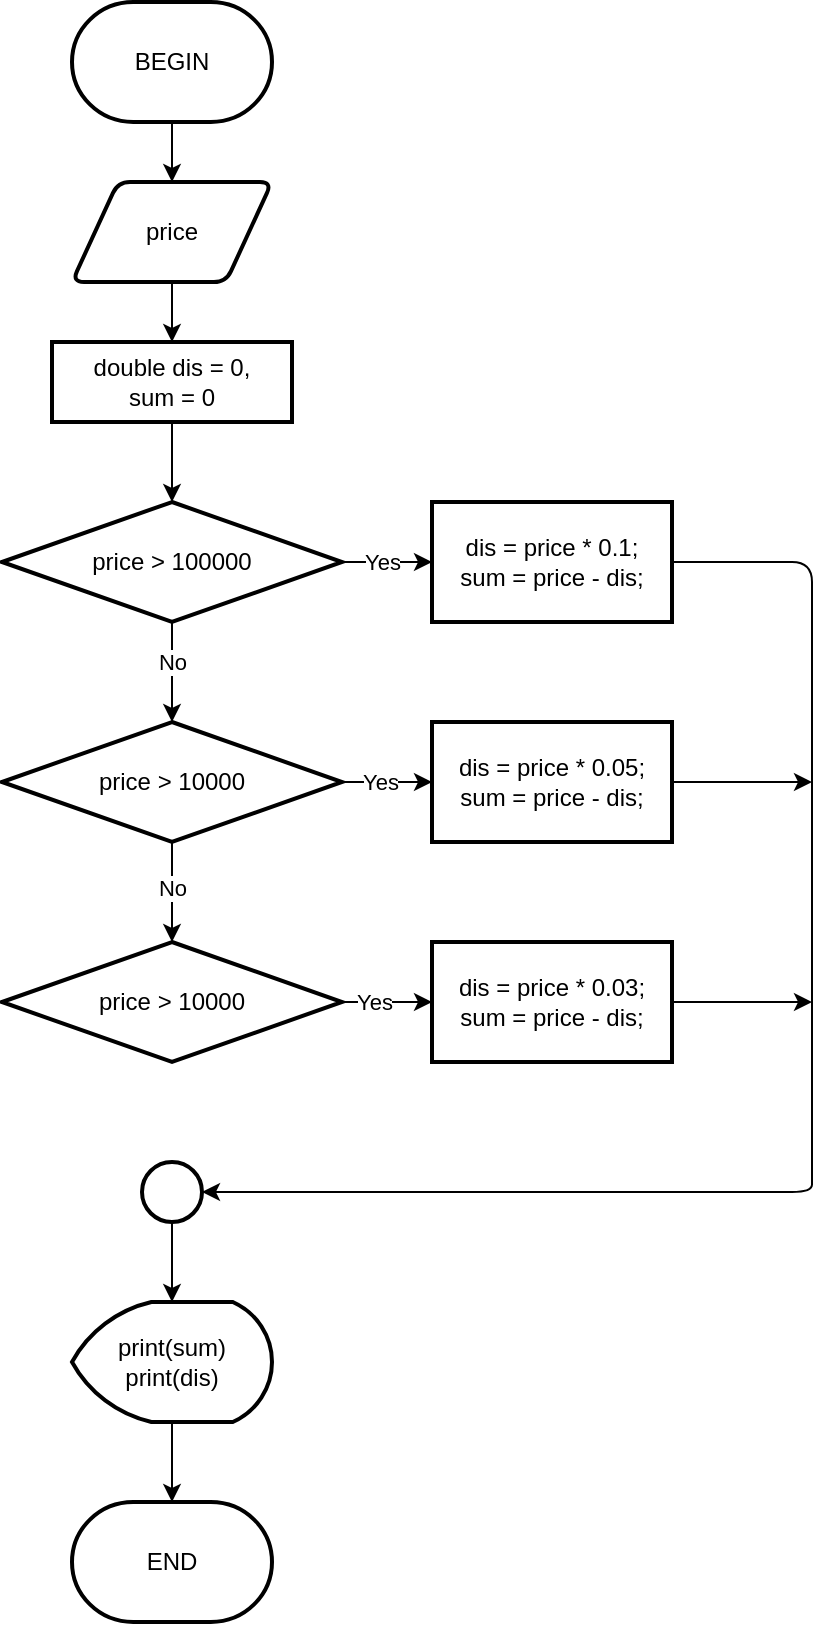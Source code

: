 <mxfile>
    <diagram id="WUcMGVB0moHC1UqvhKmT" name="Page-1">
        <mxGraphModel dx="873" dy="610" grid="1" gridSize="10" guides="1" tooltips="1" connect="1" arrows="1" fold="1" page="1" pageScale="1" pageWidth="850" pageHeight="1100" math="0" shadow="0">
            <root>
                <mxCell id="0"/>
                <mxCell id="1" parent="0"/>
                <mxCell id="4" value="" style="edgeStyle=none;html=1;entryX=0.5;entryY=0;entryDx=0;entryDy=0;" parent="1" source="2" target="7" edge="1">
                    <mxGeometry relative="1" as="geometry">
                        <mxPoint x="360" y="190" as="targetPoint"/>
                    </mxGeometry>
                </mxCell>
                <mxCell id="2" value="BEGIN" style="strokeWidth=2;html=1;shape=mxgraph.flowchart.terminator;whiteSpace=wrap;" parent="1" vertex="1">
                    <mxGeometry x="310" y="80" width="100" height="60" as="geometry"/>
                </mxCell>
                <mxCell id="10" value="" style="edgeStyle=none;html=1;" parent="1" source="3" target="9" edge="1">
                    <mxGeometry relative="1" as="geometry"/>
                </mxCell>
                <mxCell id="3" value="double dis = 0, &lt;br&gt;sum = 0" style="whiteSpace=wrap;html=1;strokeWidth=2;" parent="1" vertex="1">
                    <mxGeometry x="300" y="250" width="120" height="40" as="geometry"/>
                </mxCell>
                <mxCell id="8" style="edgeStyle=none;html=1;exitX=0.5;exitY=1;exitDx=0;exitDy=0;entryX=0.5;entryY=0;entryDx=0;entryDy=0;" parent="1" source="7" target="3" edge="1">
                    <mxGeometry relative="1" as="geometry"/>
                </mxCell>
                <mxCell id="7" value="price" style="shape=parallelogram;html=1;strokeWidth=2;perimeter=parallelogramPerimeter;whiteSpace=wrap;rounded=1;arcSize=12;size=0.23;" parent="1" vertex="1">
                    <mxGeometry x="310" y="170" width="100" height="50" as="geometry"/>
                </mxCell>
                <mxCell id="13" value="" style="edgeStyle=none;html=1;entryX=0.5;entryY=0;entryDx=0;entryDy=0;" parent="1" source="9" target="20" edge="1">
                    <mxGeometry relative="1" as="geometry">
                        <mxPoint x="360" y="440" as="targetPoint"/>
                    </mxGeometry>
                </mxCell>
                <mxCell id="14" value="No" style="edgeLabel;html=1;align=center;verticalAlign=middle;resizable=0;points=[];" parent="13" vertex="1" connectable="0">
                    <mxGeometry x="-0.35" y="1" relative="1" as="geometry">
                        <mxPoint x="-1" y="3" as="offset"/>
                    </mxGeometry>
                </mxCell>
                <mxCell id="16" value="" style="edgeStyle=none;html=1;entryX=0;entryY=0.5;entryDx=0;entryDy=0;" parent="1" source="9" target="12" edge="1">
                    <mxGeometry relative="1" as="geometry">
                        <mxPoint x="530" y="360" as="targetPoint"/>
                    </mxGeometry>
                </mxCell>
                <mxCell id="18" value="Yes" style="edgeLabel;html=1;align=center;verticalAlign=middle;resizable=0;points=[];" parent="16" vertex="1" connectable="0">
                    <mxGeometry x="0.251" y="-1" relative="1" as="geometry">
                        <mxPoint x="-8" y="-1" as="offset"/>
                    </mxGeometry>
                </mxCell>
                <mxCell id="9" value="price &amp;gt; 100000" style="rhombus;whiteSpace=wrap;html=1;strokeWidth=2;" parent="1" vertex="1">
                    <mxGeometry x="275" y="330" width="170" height="60" as="geometry"/>
                </mxCell>
                <mxCell id="36" style="edgeStyle=none;html=1;" parent="1" source="12" target="34" edge="1">
                    <mxGeometry relative="1" as="geometry">
                        <Array as="points">
                            <mxPoint x="680" y="360"/>
                            <mxPoint x="680" y="660"/>
                            <mxPoint x="680" y="675"/>
                        </Array>
                    </mxGeometry>
                </mxCell>
                <mxCell id="12" value="dis = price * 0.1;&lt;br&gt;sum = price - dis;" style="whiteSpace=wrap;html=1;strokeWidth=2;" parent="1" vertex="1">
                    <mxGeometry x="490" y="330" width="120" height="60" as="geometry"/>
                </mxCell>
                <mxCell id="25" value="" style="edgeStyle=none;html=1;" parent="1" source="20" target="24" edge="1">
                    <mxGeometry relative="1" as="geometry"/>
                </mxCell>
                <mxCell id="26" value="Yes" style="edgeLabel;html=1;align=center;verticalAlign=middle;resizable=0;points=[];" parent="25" vertex="1" connectable="0">
                    <mxGeometry x="0.318" y="-1" relative="1" as="geometry">
                        <mxPoint x="-11" y="-1" as="offset"/>
                    </mxGeometry>
                </mxCell>
                <mxCell id="28" value="" style="edgeStyle=none;html=1;" parent="1" source="20" target="27" edge="1">
                    <mxGeometry relative="1" as="geometry"/>
                </mxCell>
                <mxCell id="29" value="No" style="edgeLabel;html=1;align=center;verticalAlign=middle;resizable=0;points=[];" parent="28" vertex="1" connectable="0">
                    <mxGeometry x="-0.504" relative="1" as="geometry">
                        <mxPoint y="10" as="offset"/>
                    </mxGeometry>
                </mxCell>
                <mxCell id="20" value="price &amp;gt; 10000" style="rhombus;whiteSpace=wrap;html=1;strokeWidth=2;" parent="1" vertex="1">
                    <mxGeometry x="275" y="440" width="170" height="60" as="geometry"/>
                </mxCell>
                <mxCell id="37" style="edgeStyle=none;html=1;" parent="1" source="24" edge="1">
                    <mxGeometry relative="1" as="geometry">
                        <mxPoint x="680.0" y="470" as="targetPoint"/>
                    </mxGeometry>
                </mxCell>
                <mxCell id="24" value="dis = price * 0.05;&lt;br&gt;sum = price - dis;" style="whiteSpace=wrap;html=1;strokeWidth=2;" parent="1" vertex="1">
                    <mxGeometry x="490" y="440" width="120" height="60" as="geometry"/>
                </mxCell>
                <mxCell id="31" value="" style="edgeStyle=none;html=1;" parent="1" source="27" target="30" edge="1">
                    <mxGeometry relative="1" as="geometry"/>
                </mxCell>
                <mxCell id="32" value="Yes" style="edgeLabel;html=1;align=center;verticalAlign=middle;resizable=0;points=[];" parent="31" vertex="1" connectable="0">
                    <mxGeometry x="-0.352" y="-1" relative="1" as="geometry">
                        <mxPoint x="1" y="-1" as="offset"/>
                    </mxGeometry>
                </mxCell>
                <mxCell id="27" value="price &amp;gt; 10000" style="rhombus;whiteSpace=wrap;html=1;strokeWidth=2;" parent="1" vertex="1">
                    <mxGeometry x="275" y="550" width="170" height="60" as="geometry"/>
                </mxCell>
                <mxCell id="38" style="edgeStyle=none;html=1;" parent="1" source="30" edge="1">
                    <mxGeometry relative="1" as="geometry">
                        <mxPoint x="680.0" y="580" as="targetPoint"/>
                    </mxGeometry>
                </mxCell>
                <mxCell id="30" value="dis = price * 0.03;&lt;br&gt;sum = price - dis;" style="whiteSpace=wrap;html=1;strokeWidth=2;" parent="1" vertex="1">
                    <mxGeometry x="490" y="550" width="120" height="60" as="geometry"/>
                </mxCell>
                <mxCell id="40" value="" style="edgeStyle=none;html=1;entryX=0.5;entryY=0;entryDx=0;entryDy=0;entryPerimeter=0;" parent="1" source="34" target="41" edge="1">
                    <mxGeometry relative="1" as="geometry">
                        <mxPoint x="360" y="745" as="targetPoint"/>
                    </mxGeometry>
                </mxCell>
                <mxCell id="34" value="" style="strokeWidth=2;html=1;shape=mxgraph.flowchart.start_2;whiteSpace=wrap;" parent="1" vertex="1">
                    <mxGeometry x="345" y="660" width="30" height="30" as="geometry"/>
                </mxCell>
                <mxCell id="43" style="edgeStyle=none;html=1;entryX=0.5;entryY=0;entryDx=0;entryDy=0;entryPerimeter=0;" parent="1" source="41" target="42" edge="1">
                    <mxGeometry relative="1" as="geometry"/>
                </mxCell>
                <mxCell id="41" value="print(sum)&lt;br&gt;print(dis)" style="strokeWidth=2;html=1;shape=mxgraph.flowchart.display;whiteSpace=wrap;" parent="1" vertex="1">
                    <mxGeometry x="310" y="730" width="100" height="60" as="geometry"/>
                </mxCell>
                <mxCell id="42" value="END" style="strokeWidth=2;html=1;shape=mxgraph.flowchart.terminator;whiteSpace=wrap;" parent="1" vertex="1">
                    <mxGeometry x="310" y="830" width="100" height="60" as="geometry"/>
                </mxCell>
            </root>
        </mxGraphModel>
    </diagram>
    <diagram id="asY8K_rZVA59CC0H83cY" name="Page-2">
        <mxGraphModel dx="3344" dy="1743" grid="1" gridSize="10" guides="1" tooltips="1" connect="1" arrows="1" fold="1" page="1" pageScale="1" pageWidth="850" pageHeight="1100" math="0" shadow="0">
            <root>
                <mxCell id="6YzwhbzkNjLrOyMEVn9H-0"/>
                <mxCell id="6YzwhbzkNjLrOyMEVn9H-1" parent="6YzwhbzkNjLrOyMEVn9H-0"/>
                <mxCell id="LJNWUPRX4ETVlYXOge_m-1" value="" style="edgeStyle=none;html=1;entryX=0.5;entryY=0;entryDx=0;entryDy=0;" parent="6YzwhbzkNjLrOyMEVn9H-1" source="6YzwhbzkNjLrOyMEVn9H-2" target="K6fxgoonyqK7ijoEyDqL-0" edge="1">
                    <mxGeometry relative="1" as="geometry">
                        <mxPoint x="207.5" y="130" as="targetPoint"/>
                    </mxGeometry>
                </mxCell>
                <mxCell id="6YzwhbzkNjLrOyMEVn9H-2" value="BEGIN" style="strokeWidth=2;html=1;shape=mxgraph.flowchart.terminator;whiteSpace=wrap;" parent="6YzwhbzkNjLrOyMEVn9H-1" vertex="1">
                    <mxGeometry x="157.5" y="20" width="100" height="60" as="geometry"/>
                </mxCell>
                <mxCell id="K6fxgoonyqK7ijoEyDqL-2" value="" style="edgeStyle=none;html=1;" parent="6YzwhbzkNjLrOyMEVn9H-1" source="K6fxgoonyqK7ijoEyDqL-0" target="K6fxgoonyqK7ijoEyDqL-1" edge="1">
                    <mxGeometry relative="1" as="geometry"/>
                </mxCell>
                <mxCell id="K6fxgoonyqK7ijoEyDqL-0" value="double q1, q2, q3, q4, q5" style="shape=parallelogram;html=1;strokeWidth=2;perimeter=parallelogramPerimeter;whiteSpace=wrap;rounded=1;arcSize=12;size=0.23;" parent="6YzwhbzkNjLrOyMEVn9H-1" vertex="1">
                    <mxGeometry x="101.25" y="130" width="212.5" height="50" as="geometry"/>
                </mxCell>
                <mxCell id="K6fxgoonyqK7ijoEyDqL-6" value="" style="edgeStyle=none;html=1;fontSize=12;" parent="6YzwhbzkNjLrOyMEVn9H-1" source="K6fxgoonyqK7ijoEyDqL-1" target="K6fxgoonyqK7ijoEyDqL-5" edge="1">
                    <mxGeometry relative="1" as="geometry"/>
                </mxCell>
                <mxCell id="K6fxgoonyqK7ijoEyDqL-1" value="&lt;font style=&quot;font-size: 12px&quot;&gt;double p1 = 0, p2 = 0, p3 = 0, p4 = 0, p5 = 0,&lt;br&gt;&amp;nbsp;por = 50000,&lt;br&gt;bal = 48000,&lt;br&gt;pol = 48000,&lt;br&gt;mon = 47000,&lt;br&gt;&lt;span style=&quot;color: rgb(220 , 221 , 222) ; font-family: &amp;#34;gg sans&amp;#34; , &amp;#34;noto sans&amp;#34; , &amp;#34;helvetica neue&amp;#34; , &amp;#34;helvetica&amp;#34; , &amp;#34;arial&amp;#34; , sans-serif ; text-align: left ; background-color: rgb(54 , 57 , 63)&quot;&gt;spa = 46000,&lt;br&gt;car = 2000,&amp;nbsp;&lt;br&gt;&amp;nbsp;roomPor = 2000, &lt;br&gt;roomBal = 1500, &lt;br&gt;roomPol = 1200,&lt;br&gt;roomMon = 1600,&lt;br&gt;roomSpa = 2100,&lt;br&gt;&amp;nbsp;carRPor = 0,&lt;br&gt;&amp;nbsp;carRBal = 0,&lt;br&gt;&amp;nbsp;carRPol = 0,&lt;br&gt;&amp;nbsp;carRMon = 0,&lt;br&gt;&amp;nbsp;carRSpa = 0,&lt;br&gt;&amp;nbsp;roomRPor = 0,&lt;br&gt;&amp;nbsp;roomRBal = 0,&lt;br&gt;&amp;nbsp;roomRPol = 0,&lt;br&gt;&amp;nbsp;roomRMon = 0,&lt;br&gt;&amp;nbsp;roomRSpa = 0,&lt;br&gt;&amp;nbsp;sum = 0;&lt;/span&gt;&lt;/font&gt;" style="whiteSpace=wrap;html=1;strokeWidth=2;rounded=1;arcSize=12;" parent="6YzwhbzkNjLrOyMEVn9H-1" vertex="1">
                    <mxGeometry x="40" y="220" width="335" height="340" as="geometry"/>
                </mxCell>
                <mxCell id="K6fxgoonyqK7ijoEyDqL-11" value="" style="edgeStyle=none;html=1;fontSize=12;" parent="6YzwhbzkNjLrOyMEVn9H-1" source="K6fxgoonyqK7ijoEyDqL-5" target="K6fxgoonyqK7ijoEyDqL-10" edge="1">
                    <mxGeometry relative="1" as="geometry"/>
                </mxCell>
                <mxCell id="ptBkEwsCW9CrHLwwBypc-3" value="" style="edgeStyle=none;html=1;fontSize=12;" parent="6YzwhbzkNjLrOyMEVn9H-1" source="K6fxgoonyqK7ijoEyDqL-5" target="ptBkEwsCW9CrHLwwBypc-2" edge="1">
                    <mxGeometry relative="1" as="geometry"/>
                </mxCell>
                <mxCell id="uIItsdVjvS_6yVcc3CcH-19" value="Yes" style="edgeLabel;html=1;align=center;verticalAlign=middle;resizable=0;points=[];fontSize=12;fontFamily=Helvetica;fontColor=#FFFFFF;" parent="ptBkEwsCW9CrHLwwBypc-3" vertex="1" connectable="0">
                    <mxGeometry x="-0.309" relative="1" as="geometry">
                        <mxPoint x="2" as="offset"/>
                    </mxGeometry>
                </mxCell>
                <mxCell id="K6fxgoonyqK7ijoEyDqL-5" value="carC1.isSelected()" style="rhombus;whiteSpace=wrap;html=1;strokeWidth=2;rounded=1;arcSize=12;" parent="6YzwhbzkNjLrOyMEVn9H-1" vertex="1">
                    <mxGeometry x="128.13" y="600" width="158.75" height="70" as="geometry"/>
                </mxCell>
                <mxCell id="K6fxgoonyqK7ijoEyDqL-15" value="" style="edgeStyle=none;html=1;fontSize=12;" parent="6YzwhbzkNjLrOyMEVn9H-1" source="K6fxgoonyqK7ijoEyDqL-10" target="K6fxgoonyqK7ijoEyDqL-13" edge="1">
                    <mxGeometry relative="1" as="geometry"/>
                </mxCell>
                <mxCell id="ptBkEwsCW9CrHLwwBypc-14" value="" style="edgeStyle=none;html=1;fontFamily=Helvetica;fontSize=12;" parent="6YzwhbzkNjLrOyMEVn9H-1" source="K6fxgoonyqK7ijoEyDqL-10" target="ptBkEwsCW9CrHLwwBypc-4" edge="1">
                    <mxGeometry relative="1" as="geometry"/>
                </mxCell>
                <mxCell id="K6fxgoonyqK7ijoEyDqL-10" value="roomC1.isSelected()" style="rhombus;whiteSpace=wrap;html=1;strokeWidth=2;rounded=1;arcSize=12;" parent="6YzwhbzkNjLrOyMEVn9H-1" vertex="1">
                    <mxGeometry x="128.12" y="700" width="158.75" height="70" as="geometry"/>
                </mxCell>
                <mxCell id="K6fxgoonyqK7ijoEyDqL-12" value="" style="edgeStyle=none;html=1;fontSize=12;" parent="6YzwhbzkNjLrOyMEVn9H-1" source="K6fxgoonyqK7ijoEyDqL-13" target="K6fxgoonyqK7ijoEyDqL-14" edge="1">
                    <mxGeometry relative="1" as="geometry"/>
                </mxCell>
                <mxCell id="ptBkEwsCW9CrHLwwBypc-15" value="" style="edgeStyle=none;html=1;fontFamily=Helvetica;fontSize=12;" parent="6YzwhbzkNjLrOyMEVn9H-1" source="K6fxgoonyqK7ijoEyDqL-13" target="ptBkEwsCW9CrHLwwBypc-6" edge="1">
                    <mxGeometry relative="1" as="geometry"/>
                </mxCell>
                <mxCell id="K6fxgoonyqK7ijoEyDqL-13" value="carC2.isSelected()" style="rhombus;whiteSpace=wrap;html=1;strokeWidth=2;rounded=1;arcSize=12;" parent="6YzwhbzkNjLrOyMEVn9H-1" vertex="1">
                    <mxGeometry x="128.12" y="800" width="158.75" height="70" as="geometry"/>
                </mxCell>
                <mxCell id="K6fxgoonyqK7ijoEyDqL-23" value="" style="edgeStyle=none;html=1;fontSize=12;" parent="6YzwhbzkNjLrOyMEVn9H-1" source="K6fxgoonyqK7ijoEyDqL-14" target="K6fxgoonyqK7ijoEyDqL-17" edge="1">
                    <mxGeometry relative="1" as="geometry"/>
                </mxCell>
                <mxCell id="ptBkEwsCW9CrHLwwBypc-16" value="" style="edgeStyle=none;html=1;fontFamily=Helvetica;fontSize=12;" parent="6YzwhbzkNjLrOyMEVn9H-1" source="K6fxgoonyqK7ijoEyDqL-14" target="ptBkEwsCW9CrHLwwBypc-7" edge="1">
                    <mxGeometry relative="1" as="geometry"/>
                </mxCell>
                <mxCell id="K6fxgoonyqK7ijoEyDqL-14" value="roomC2.isSelected()" style="rhombus;whiteSpace=wrap;html=1;strokeWidth=2;rounded=1;arcSize=12;" parent="6YzwhbzkNjLrOyMEVn9H-1" vertex="1">
                    <mxGeometry x="128.12" y="900" width="158.75" height="70" as="geometry"/>
                </mxCell>
                <mxCell id="K6fxgoonyqK7ijoEyDqL-16" value="" style="edgeStyle=none;html=1;fontSize=12;" parent="6YzwhbzkNjLrOyMEVn9H-1" source="K6fxgoonyqK7ijoEyDqL-17" target="K6fxgoonyqK7ijoEyDqL-19" edge="1">
                    <mxGeometry relative="1" as="geometry"/>
                </mxCell>
                <mxCell id="ptBkEwsCW9CrHLwwBypc-17" value="" style="edgeStyle=none;html=1;fontFamily=Helvetica;fontSize=12;" parent="6YzwhbzkNjLrOyMEVn9H-1" source="K6fxgoonyqK7ijoEyDqL-17" target="ptBkEwsCW9CrHLwwBypc-8" edge="1">
                    <mxGeometry relative="1" as="geometry"/>
                </mxCell>
                <mxCell id="K6fxgoonyqK7ijoEyDqL-17" value="carC3.isSelected()" style="rhombus;whiteSpace=wrap;html=1;strokeWidth=2;rounded=1;arcSize=12;" parent="6YzwhbzkNjLrOyMEVn9H-1" vertex="1">
                    <mxGeometry x="128.14" y="1000" width="158.75" height="70" as="geometry"/>
                </mxCell>
                <mxCell id="K6fxgoonyqK7ijoEyDqL-18" value="" style="edgeStyle=none;html=1;fontSize=12;" parent="6YzwhbzkNjLrOyMEVn9H-1" source="K6fxgoonyqK7ijoEyDqL-19" target="K6fxgoonyqK7ijoEyDqL-21" edge="1">
                    <mxGeometry relative="1" as="geometry"/>
                </mxCell>
                <mxCell id="ptBkEwsCW9CrHLwwBypc-18" value="" style="edgeStyle=none;html=1;fontFamily=Helvetica;fontSize=12;" parent="6YzwhbzkNjLrOyMEVn9H-1" source="K6fxgoonyqK7ijoEyDqL-19" target="ptBkEwsCW9CrHLwwBypc-9" edge="1">
                    <mxGeometry relative="1" as="geometry"/>
                </mxCell>
                <mxCell id="K6fxgoonyqK7ijoEyDqL-19" value="roomC3.isSelected()" style="rhombus;whiteSpace=wrap;html=1;strokeWidth=2;rounded=1;arcSize=12;" parent="6YzwhbzkNjLrOyMEVn9H-1" vertex="1">
                    <mxGeometry x="128.13" y="1100" width="158.75" height="70" as="geometry"/>
                </mxCell>
                <mxCell id="K6fxgoonyqK7ijoEyDqL-20" value="" style="edgeStyle=none;html=1;fontSize=12;" parent="6YzwhbzkNjLrOyMEVn9H-1" source="K6fxgoonyqK7ijoEyDqL-21" target="K6fxgoonyqK7ijoEyDqL-22" edge="1">
                    <mxGeometry relative="1" as="geometry"/>
                </mxCell>
                <mxCell id="ptBkEwsCW9CrHLwwBypc-19" value="" style="edgeStyle=none;html=1;fontFamily=Helvetica;fontSize=12;" parent="6YzwhbzkNjLrOyMEVn9H-1" source="K6fxgoonyqK7ijoEyDqL-21" target="ptBkEwsCW9CrHLwwBypc-10" edge="1">
                    <mxGeometry relative="1" as="geometry"/>
                </mxCell>
                <mxCell id="K6fxgoonyqK7ijoEyDqL-21" value="carC4.isSelected()" style="rhombus;whiteSpace=wrap;html=1;strokeWidth=2;rounded=1;arcSize=12;" parent="6YzwhbzkNjLrOyMEVn9H-1" vertex="1">
                    <mxGeometry x="128.13" y="1200" width="158.75" height="70" as="geometry"/>
                </mxCell>
                <mxCell id="K6fxgoonyqK7ijoEyDqL-27" value="" style="edgeStyle=none;html=1;fontSize=12;" parent="6YzwhbzkNjLrOyMEVn9H-1" target="K6fxgoonyqK7ijoEyDqL-25" edge="1">
                    <mxGeometry relative="1" as="geometry">
                        <mxPoint x="207.488" y="1369.998" as="sourcePoint"/>
                    </mxGeometry>
                </mxCell>
                <mxCell id="ptBkEwsCW9CrHLwwBypc-20" value="" style="edgeStyle=none;html=1;fontFamily=Helvetica;fontSize=12;" parent="6YzwhbzkNjLrOyMEVn9H-1" source="K6fxgoonyqK7ijoEyDqL-22" target="ptBkEwsCW9CrHLwwBypc-11" edge="1">
                    <mxGeometry relative="1" as="geometry"/>
                </mxCell>
                <mxCell id="K6fxgoonyqK7ijoEyDqL-22" value="roomC4.isSelected()" style="rhombus;whiteSpace=wrap;html=1;strokeWidth=2;rounded=1;arcSize=12;" parent="6YzwhbzkNjLrOyMEVn9H-1" vertex="1">
                    <mxGeometry x="128.13" y="1300" width="158.75" height="70" as="geometry"/>
                </mxCell>
                <mxCell id="K6fxgoonyqK7ijoEyDqL-24" value="" style="edgeStyle=none;html=1;fontSize=12;" parent="6YzwhbzkNjLrOyMEVn9H-1" source="K6fxgoonyqK7ijoEyDqL-25" target="K6fxgoonyqK7ijoEyDqL-26" edge="1">
                    <mxGeometry relative="1" as="geometry"/>
                </mxCell>
                <mxCell id="ptBkEwsCW9CrHLwwBypc-21" value="" style="edgeStyle=none;html=1;fontFamily=Helvetica;fontSize=12;" parent="6YzwhbzkNjLrOyMEVn9H-1" source="K6fxgoonyqK7ijoEyDqL-25" target="ptBkEwsCW9CrHLwwBypc-12" edge="1">
                    <mxGeometry relative="1" as="geometry"/>
                </mxCell>
                <mxCell id="K6fxgoonyqK7ijoEyDqL-25" value="carC5.isSelected()" style="rhombus;whiteSpace=wrap;html=1;strokeWidth=2;rounded=1;arcSize=12;" parent="6YzwhbzkNjLrOyMEVn9H-1" vertex="1">
                    <mxGeometry x="128.12" y="1400" width="158.75" height="70" as="geometry"/>
                </mxCell>
                <mxCell id="ptBkEwsCW9CrHLwwBypc-22" value="" style="edgeStyle=none;html=1;fontFamily=Helvetica;fontSize=12;" parent="6YzwhbzkNjLrOyMEVn9H-1" source="K6fxgoonyqK7ijoEyDqL-26" target="ptBkEwsCW9CrHLwwBypc-13" edge="1">
                    <mxGeometry relative="1" as="geometry"/>
                </mxCell>
                <mxCell id="uIItsdVjvS_6yVcc3CcH-14" style="edgeStyle=none;html=1;exitX=0.5;exitY=1;exitDx=0;exitDy=0;entryX=0;entryY=0.5;entryDx=0;entryDy=0;entryPerimeter=0;fontFamily=Helvetica;fontSize=12;fontColor=#FFFFFF;" parent="6YzwhbzkNjLrOyMEVn9H-1" source="K6fxgoonyqK7ijoEyDqL-26" target="uIItsdVjvS_6yVcc3CcH-0" edge="1">
                    <mxGeometry relative="1" as="geometry">
                        <Array as="points">
                            <mxPoint x="207" y="1665"/>
                        </Array>
                    </mxGeometry>
                </mxCell>
                <mxCell id="K6fxgoonyqK7ijoEyDqL-26" value="roomC5.isSelected()" style="rhombus;whiteSpace=wrap;html=1;strokeWidth=2;rounded=1;arcSize=12;" parent="6YzwhbzkNjLrOyMEVn9H-1" vertex="1">
                    <mxGeometry x="128.12" y="1500" width="158.75" height="70" as="geometry"/>
                </mxCell>
                <mxCell id="uIItsdVjvS_6yVcc3CcH-18" style="edgeStyle=none;html=1;exitX=0.5;exitY=1;exitDx=0;exitDy=0;exitPerimeter=0;entryX=0.5;entryY=0;entryDx=0;entryDy=0;entryPerimeter=0;fontFamily=Helvetica;fontSize=12;fontColor=#FFFFFF;" parent="6YzwhbzkNjLrOyMEVn9H-1" source="ptBkEwsCW9CrHLwwBypc-0" target="uIItsdVjvS_6yVcc3CcH-17" edge="1">
                    <mxGeometry relative="1" as="geometry"/>
                </mxCell>
                <mxCell id="ptBkEwsCW9CrHLwwBypc-0" value="&lt;div style=&quot;line-height: 19px&quot;&gt;&lt;div style=&quot;text-align: justify&quot;&gt;&lt;font color=&quot;#ffffff&quot; style=&quot;font-size: 12px&quot;&gt;&lt;font style=&quot;font-size: 12px&quot;&gt;&quot;1) แพ็คเกจทัวร์ประเทศโปรตุเกส ราคา 50,000 บาท / คน จำนวน &quot; + (int) q1 + &quot; คน = &quot; + (int) p1&amp;nbsp;&lt;/font&gt;+ &quot; บาท เช่ารถ &quot; + (int) carRPor + &quot; บาท ห้องพัก &quot; + (int) roomRPor + &quot; บาท&quot;&lt;/font&gt;&lt;/div&gt;&lt;div&gt;&lt;div style=&quot;line-height: 19px&quot;&gt;&lt;div style=&quot;text-align: justify&quot;&gt;&lt;font color=&quot;#ffffff&quot; style=&quot;font-size: 12px&quot;&gt;&lt;font style=&quot;font-size: 12px&quot;&gt;&quot;2) แพ็คเกจทัวร์ประเทศบัลแกเรีย ราคา 49,000 บาท / คน จำนวน &quot; + (int) q2 + &quot; คน = &quot; + (int) p2&amp;nbsp;&lt;/font&gt;&lt;b&gt;+ &quot; บาท เช่ารถ &quot; + (int) carRBal + &quot; บาท ห้องพั&lt;/b&gt;ก &quot; + (int) roomRBal + &quot; บาท&quot;&lt;/font&gt;&lt;/div&gt;&lt;div&gt;&lt;div style=&quot;line-height: 19px&quot;&gt;&lt;div style=&quot;text-align: justify&quot;&gt;&lt;font color=&quot;#ffffff&quot; style=&quot;font-size: 12px&quot;&gt;&lt;font style=&quot;font-size: 12px&quot;&gt;&quot;3) แพ็คเกจทัวร์ประเทศโปแลนด์ ราคา 48,000 บาท / คน จำนวน &quot; + (int) q3 + &quot; คน = &quot; + (int) p3&amp;nbsp;&lt;/font&gt;+ &quot; บาท เช่ารถ &quot; + (int) carRPol + &quot; บาท ห้องพัก &quot; + (int) roomRPol + &quot; บาท&quot;&lt;/font&gt;&lt;/div&gt;&lt;div&gt;&lt;div style=&quot;line-height: 19px&quot;&gt;&lt;div style=&quot;text-align: justify&quot;&gt;&lt;font color=&quot;#ffffff&quot; style=&quot;font-size: 12px&quot;&gt;&lt;font style=&quot;font-size: 12px&quot;&gt;&quot;4) แพ็คเกจทัวร์ประเทศโมนาโก ราคา 47,000 บาท / คน จำนวน &quot; + (int) q4 + &quot; คน = &quot; + (int) p4&amp;nbsp;&lt;/font&gt;+ &quot; บาท เช่ารถ &quot; + (int) carRMon + &quot; บาท ห้องพัก &quot; + (int) roomRMon + &quot; บาท&quot;&lt;/font&gt;&lt;/div&gt;&lt;div style=&quot;text-align: justify&quot;&gt;&lt;div style=&quot;line-height: 19px&quot;&gt;&lt;div&gt;&lt;font color=&quot;#ffffff&quot; style=&quot;font-size: 12px&quot;&gt;&lt;font style=&quot;font-size: 12px&quot;&gt;&quot;5) แพ็คเกจทัวร์ประเทศสเปน ราคา 46,000 บาท / คน จำนวน &quot; + (int) q5 + &quot; คน = &quot; + (int) p5&lt;/font&gt;&amp;nbsp;+ &quot; บาท เช่ารถ &quot; + (int) carRSpa + &quot; บาท ห้องพัก &quot; + (int) roomRSpa + &quot; บาท&quot;&lt;/font&gt;&lt;/div&gt;&lt;div&gt;&lt;div style=&quot;line-height: 19px&quot;&gt;&lt;font color=&quot;#ffffff&quot; style=&quot;font-size: 12px&quot;&gt;&quot;รวมทั้งสิ้น = &quot; + (int) sum + &quot; บาท&quot;&lt;/font&gt;&lt;/div&gt;&lt;/div&gt;&lt;/div&gt;&lt;/div&gt;&lt;/div&gt;&lt;/div&gt;&lt;/div&gt;&lt;/div&gt;&lt;/div&gt;&lt;/div&gt;&lt;/div&gt;" style="strokeWidth=2;html=1;shape=mxgraph.flowchart.display;whiteSpace=wrap;align=center;" parent="6YzwhbzkNjLrOyMEVn9H-1" vertex="1">
                    <mxGeometry x="-351.13" y="1940" width="1260.75" height="310" as="geometry"/>
                </mxCell>
                <mxCell id="uIItsdVjvS_6yVcc3CcH-2" style="edgeStyle=none;html=1;entryX=1;entryY=0.5;entryDx=0;entryDy=0;entryPerimeter=0;fontFamily=Helvetica;fontSize=12;fontColor=#FFFFFF;" parent="6YzwhbzkNjLrOyMEVn9H-1" source="ptBkEwsCW9CrHLwwBypc-2" target="uIItsdVjvS_6yVcc3CcH-0" edge="1">
                    <mxGeometry relative="1" as="geometry">
                        <Array as="points">
                            <mxPoint x="800" y="635"/>
                            <mxPoint x="800" y="1665"/>
                        </Array>
                    </mxGeometry>
                </mxCell>
                <mxCell id="ptBkEwsCW9CrHLwwBypc-2" value="&lt;p style=&quot;background-color: rgb(35 , 39 , 46) ; line-height: 19px&quot;&gt;&lt;font color=&quot;#ffffff&quot;&gt;carRPor = car * Math.ceil(q1 / 4) * 3;&lt;/font&gt;&lt;/p&gt;" style="rounded=1;whiteSpace=wrap;html=1;absoluteArcSize=1;arcSize=14;strokeWidth=2;fontSize=12;" parent="6YzwhbzkNjLrOyMEVn9H-1" vertex="1">
                    <mxGeometry x="360" y="605" width="300" height="60" as="geometry"/>
                </mxCell>
                <mxCell id="uIItsdVjvS_6yVcc3CcH-3" style="edgeStyle=none;html=1;fontFamily=Helvetica;fontSize=12;fontColor=#FFFFFF;" parent="6YzwhbzkNjLrOyMEVn9H-1" source="ptBkEwsCW9CrHLwwBypc-4" edge="1">
                    <mxGeometry relative="1" as="geometry">
                        <mxPoint x="800" y="740" as="targetPoint"/>
                    </mxGeometry>
                </mxCell>
                <mxCell id="ptBkEwsCW9CrHLwwBypc-4" value="&lt;p style=&quot;background-color: rgb(35 , 39 , 46) ; line-height: 19px&quot;&gt;&lt;font color=&quot;#ffffff&quot;&gt;roomRPor = car * Math.ceil(q1 /&amp;nbsp;2) * 3;&lt;/font&gt;&lt;/p&gt;" style="rounded=1;whiteSpace=wrap;html=1;absoluteArcSize=1;arcSize=14;strokeWidth=2;fontSize=12;" parent="6YzwhbzkNjLrOyMEVn9H-1" vertex="1">
                    <mxGeometry x="360" y="710" width="300" height="60" as="geometry"/>
                </mxCell>
                <mxCell id="uIItsdVjvS_6yVcc3CcH-4" style="edgeStyle=none;html=1;fontFamily=Helvetica;fontSize=12;fontColor=#FFFFFF;" parent="6YzwhbzkNjLrOyMEVn9H-1" source="ptBkEwsCW9CrHLwwBypc-6" edge="1">
                    <mxGeometry relative="1" as="geometry">
                        <mxPoint x="800" y="830" as="targetPoint"/>
                    </mxGeometry>
                </mxCell>
                <mxCell id="ptBkEwsCW9CrHLwwBypc-6" value="&lt;p style=&quot;background-color: rgb(35 , 39 , 46) ; line-height: 19px&quot;&gt;&lt;font color=&quot;#ffffff&quot;&gt;carRBal&amp;nbsp;= car * Math.ceil(q1 / 4) * 4;&lt;/font&gt;&lt;/p&gt;" style="rounded=1;whiteSpace=wrap;html=1;absoluteArcSize=1;arcSize=14;strokeWidth=2;fontSize=12;" parent="6YzwhbzkNjLrOyMEVn9H-1" vertex="1">
                    <mxGeometry x="360" y="805" width="300" height="60" as="geometry"/>
                </mxCell>
                <mxCell id="uIItsdVjvS_6yVcc3CcH-5" style="edgeStyle=none;html=1;fontFamily=Helvetica;fontSize=12;fontColor=#FFFFFF;" parent="6YzwhbzkNjLrOyMEVn9H-1" source="ptBkEwsCW9CrHLwwBypc-7" edge="1">
                    <mxGeometry relative="1" as="geometry">
                        <mxPoint x="800" y="940" as="targetPoint"/>
                    </mxGeometry>
                </mxCell>
                <mxCell id="ptBkEwsCW9CrHLwwBypc-7" value="&lt;p style=&quot;background-color: rgb(35 , 39 , 46) ; line-height: 19px&quot;&gt;&lt;font color=&quot;#ffffff&quot;&gt;roomRBal = car * Math.ceil(q1 /&amp;nbsp;2) * 4;&lt;/font&gt;&lt;/p&gt;" style="rounded=1;whiteSpace=wrap;html=1;absoluteArcSize=1;arcSize=14;strokeWidth=2;fontSize=12;" parent="6YzwhbzkNjLrOyMEVn9H-1" vertex="1">
                    <mxGeometry x="360" y="910" width="300" height="60" as="geometry"/>
                </mxCell>
                <mxCell id="uIItsdVjvS_6yVcc3CcH-6" style="edgeStyle=none;html=1;fontFamily=Helvetica;fontSize=12;fontColor=#FFFFFF;" parent="6YzwhbzkNjLrOyMEVn9H-1" source="ptBkEwsCW9CrHLwwBypc-8" edge="1">
                    <mxGeometry relative="1" as="geometry">
                        <mxPoint x="800" y="1035" as="targetPoint"/>
                    </mxGeometry>
                </mxCell>
                <mxCell id="ptBkEwsCW9CrHLwwBypc-8" value="&lt;p style=&quot;background-color: rgb(35 , 39 , 46) ; line-height: 19px&quot;&gt;&lt;font color=&quot;#ffffff&quot;&gt;carRPol&amp;nbsp;= car * Math.ceil(q1 / 4) * 5;&lt;/font&gt;&lt;/p&gt;" style="rounded=1;whiteSpace=wrap;html=1;absoluteArcSize=1;arcSize=14;strokeWidth=2;fontSize=12;" parent="6YzwhbzkNjLrOyMEVn9H-1" vertex="1">
                    <mxGeometry x="360" y="1005" width="300" height="60" as="geometry"/>
                </mxCell>
                <mxCell id="uIItsdVjvS_6yVcc3CcH-7" style="edgeStyle=none;html=1;fontFamily=Helvetica;fontSize=12;fontColor=#FFFFFF;" parent="6YzwhbzkNjLrOyMEVn9H-1" source="ptBkEwsCW9CrHLwwBypc-9" edge="1">
                    <mxGeometry relative="1" as="geometry">
                        <mxPoint x="800" y="1140" as="targetPoint"/>
                    </mxGeometry>
                </mxCell>
                <mxCell id="ptBkEwsCW9CrHLwwBypc-9" value="&lt;p style=&quot;background-color: rgb(35 , 39 , 46) ; line-height: 19px&quot;&gt;&lt;font color=&quot;#ffffff&quot;&gt;roomRPol&amp;nbsp;= car * Math.ceil(q1 /&amp;nbsp;2) * 5;&lt;/font&gt;&lt;/p&gt;" style="rounded=1;whiteSpace=wrap;html=1;absoluteArcSize=1;arcSize=14;strokeWidth=2;fontSize=12;" parent="6YzwhbzkNjLrOyMEVn9H-1" vertex="1">
                    <mxGeometry x="360" y="1110" width="300" height="60" as="geometry"/>
                </mxCell>
                <mxCell id="uIItsdVjvS_6yVcc3CcH-8" style="edgeStyle=none;html=1;fontFamily=Helvetica;fontSize=12;fontColor=#FFFFFF;" parent="6YzwhbzkNjLrOyMEVn9H-1" source="ptBkEwsCW9CrHLwwBypc-10" edge="1">
                    <mxGeometry relative="1" as="geometry">
                        <mxPoint x="800" y="1235" as="targetPoint"/>
                    </mxGeometry>
                </mxCell>
                <mxCell id="ptBkEwsCW9CrHLwwBypc-10" value="&lt;p style=&quot;background-color: rgb(35 , 39 , 46) ; line-height: 19px&quot;&gt;&lt;font color=&quot;#ffffff&quot;&gt;carRMon&amp;nbsp;= car * Math.ceil(q1 / 4) * 6;&lt;/font&gt;&lt;/p&gt;" style="rounded=1;whiteSpace=wrap;html=1;absoluteArcSize=1;arcSize=14;strokeWidth=2;fontSize=12;" parent="6YzwhbzkNjLrOyMEVn9H-1" vertex="1">
                    <mxGeometry x="360" y="1205" width="300" height="60" as="geometry"/>
                </mxCell>
                <mxCell id="uIItsdVjvS_6yVcc3CcH-9" style="edgeStyle=none;html=1;fontFamily=Helvetica;fontSize=12;fontColor=#FFFFFF;" parent="6YzwhbzkNjLrOyMEVn9H-1" source="ptBkEwsCW9CrHLwwBypc-11" edge="1">
                    <mxGeometry relative="1" as="geometry">
                        <mxPoint x="800" y="1340" as="targetPoint"/>
                    </mxGeometry>
                </mxCell>
                <mxCell id="ptBkEwsCW9CrHLwwBypc-11" value="&lt;p style=&quot;background-color: rgb(35 , 39 , 46) ; line-height: 19px&quot;&gt;&lt;font color=&quot;#ffffff&quot;&gt;roomRMon = car * Math.ceil(q1 /&amp;nbsp;2) * 6;&lt;/font&gt;&lt;/p&gt;" style="rounded=1;whiteSpace=wrap;html=1;absoluteArcSize=1;arcSize=14;strokeWidth=2;fontSize=12;" parent="6YzwhbzkNjLrOyMEVn9H-1" vertex="1">
                    <mxGeometry x="360" y="1310" width="300" height="60" as="geometry"/>
                </mxCell>
                <mxCell id="uIItsdVjvS_6yVcc3CcH-10" style="edgeStyle=none;html=1;fontFamily=Helvetica;fontSize=12;fontColor=#FFFFFF;" parent="6YzwhbzkNjLrOyMEVn9H-1" source="ptBkEwsCW9CrHLwwBypc-12" edge="1">
                    <mxGeometry relative="1" as="geometry">
                        <mxPoint x="800" y="1435" as="targetPoint"/>
                    </mxGeometry>
                </mxCell>
                <mxCell id="ptBkEwsCW9CrHLwwBypc-12" value="&lt;p style=&quot;background-color: rgb(35 , 39 , 46) ; line-height: 19px&quot;&gt;&lt;font color=&quot;#ffffff&quot;&gt;carRSpa&amp;nbsp;= car * Math.ceil(q1 / 4) * 6;&lt;/font&gt;&lt;/p&gt;" style="rounded=1;whiteSpace=wrap;html=1;absoluteArcSize=1;arcSize=14;strokeWidth=2;fontSize=12;" parent="6YzwhbzkNjLrOyMEVn9H-1" vertex="1">
                    <mxGeometry x="360" y="1405" width="300" height="60" as="geometry"/>
                </mxCell>
                <mxCell id="uIItsdVjvS_6yVcc3CcH-11" style="edgeStyle=none;html=1;fontFamily=Helvetica;fontSize=12;fontColor=#FFFFFF;" parent="6YzwhbzkNjLrOyMEVn9H-1" source="ptBkEwsCW9CrHLwwBypc-13" edge="1">
                    <mxGeometry relative="1" as="geometry">
                        <mxPoint x="800" y="1540.0" as="targetPoint"/>
                    </mxGeometry>
                </mxCell>
                <mxCell id="ptBkEwsCW9CrHLwwBypc-13" value="&lt;p style=&quot;background-color: rgb(35 , 39 , 46) ; line-height: 19px&quot;&gt;&lt;font color=&quot;#ffffff&quot;&gt;roomRSpa = car * Math.ceil(q1 /&amp;nbsp;2) * 6;&lt;/font&gt;&lt;/p&gt;" style="rounded=1;whiteSpace=wrap;html=1;absoluteArcSize=1;arcSize=14;strokeWidth=2;fontSize=12;" parent="6YzwhbzkNjLrOyMEVn9H-1" vertex="1">
                    <mxGeometry x="360" y="1510" width="300" height="60" as="geometry"/>
                </mxCell>
                <mxCell id="uIItsdVjvS_6yVcc3CcH-15" style="edgeStyle=none;html=1;exitX=0.5;exitY=1;exitDx=0;exitDy=0;exitPerimeter=0;entryX=0.5;entryY=0;entryDx=0;entryDy=0;fontFamily=Helvetica;fontSize=12;fontColor=#FFFFFF;" parent="6YzwhbzkNjLrOyMEVn9H-1" source="uIItsdVjvS_6yVcc3CcH-0" target="uIItsdVjvS_6yVcc3CcH-13" edge="1">
                    <mxGeometry relative="1" as="geometry"/>
                </mxCell>
                <mxCell id="uIItsdVjvS_6yVcc3CcH-0" value="" style="strokeWidth=2;html=1;shape=mxgraph.flowchart.start_2;whiteSpace=wrap;" parent="6YzwhbzkNjLrOyMEVn9H-1" vertex="1">
                    <mxGeometry x="264.25" y="1650" width="30" height="30" as="geometry"/>
                </mxCell>
                <mxCell id="uIItsdVjvS_6yVcc3CcH-16" style="edgeStyle=none;html=1;exitX=0.5;exitY=1;exitDx=0;exitDy=0;fontFamily=Helvetica;fontSize=12;fontColor=#FFFFFF;entryX=0.5;entryY=0;entryDx=0;entryDy=0;entryPerimeter=0;" parent="6YzwhbzkNjLrOyMEVn9H-1" source="uIItsdVjvS_6yVcc3CcH-13" target="ptBkEwsCW9CrHLwwBypc-0" edge="1">
                    <mxGeometry relative="1" as="geometry">
                        <mxPoint x="279" y="1930" as="targetPoint"/>
                    </mxGeometry>
                </mxCell>
                <mxCell id="uIItsdVjvS_6yVcc3CcH-13" value="&lt;div style=&quot;font-size: 14px ; line-height: 19px&quot;&gt;&lt;div style=&quot;line-height: 19px ; font-size: 12px&quot;&gt;&lt;div style=&quot;line-height: 19px&quot;&gt;&lt;div&gt;p1 = por * q1&lt;/div&gt;&lt;div&gt;p2 = bal * q2&lt;/div&gt;&lt;div&gt;p3 = pol * q3&lt;/div&gt;&lt;div&gt;p4 = mon * q4&lt;/div&gt;&lt;div&gt;p5 = spa * q5&lt;/div&gt;&lt;div&gt;sum =&amp;nbsp;p1 + p2 + p3 + p4 + p5 + carRPor + carRBal + carRPol + carRMon + carRSpa + roomRPor + roomRBal + roomRPol + roomRMon + roomRSpa;&lt;/div&gt;&lt;/div&gt;&lt;/div&gt;&lt;/div&gt;" style="rounded=1;whiteSpace=wrap;html=1;absoluteArcSize=1;arcSize=14;strokeWidth=2;fontFamily=Helvetica;fontSize=12;fontColor=#FFFFFF;" parent="6YzwhbzkNjLrOyMEVn9H-1" vertex="1">
                    <mxGeometry x="68.87" y="1740" width="420.75" height="140" as="geometry"/>
                </mxCell>
                <mxCell id="uIItsdVjvS_6yVcc3CcH-17" value="END" style="strokeWidth=2;html=1;shape=mxgraph.flowchart.terminator;whiteSpace=wrap;" parent="6YzwhbzkNjLrOyMEVn9H-1" vertex="1">
                    <mxGeometry x="229.25" y="2300" width="100" height="60" as="geometry"/>
                </mxCell>
                <mxCell id="uIItsdVjvS_6yVcc3CcH-20" value="Yes" style="edgeLabel;html=1;align=center;verticalAlign=middle;resizable=0;points=[];fontSize=12;fontFamily=Helvetica;fontColor=#FFFFFF;" parent="6YzwhbzkNjLrOyMEVn9H-1" vertex="1" connectable="0">
                    <mxGeometry x="313.748" y="735" as="geometry"/>
                </mxCell>
                <mxCell id="uIItsdVjvS_6yVcc3CcH-21" value="Yes" style="edgeLabel;html=1;align=center;verticalAlign=middle;resizable=0;points=[];fontSize=12;fontFamily=Helvetica;fontColor=#FFFFFF;" parent="6YzwhbzkNjLrOyMEVn9H-1" vertex="1" connectable="0">
                    <mxGeometry x="313.748" y="835" as="geometry"/>
                </mxCell>
                <mxCell id="uIItsdVjvS_6yVcc3CcH-22" value="Yes" style="edgeLabel;html=1;align=center;verticalAlign=middle;resizable=0;points=[];fontSize=12;fontFamily=Helvetica;fontColor=#FFFFFF;" parent="6YzwhbzkNjLrOyMEVn9H-1" vertex="1" connectable="0">
                    <mxGeometry x="313.748" y="930" as="geometry">
                        <mxPoint x="1" y="4" as="offset"/>
                    </mxGeometry>
                </mxCell>
                <mxCell id="uIItsdVjvS_6yVcc3CcH-23" value="Yes" style="edgeLabel;html=1;align=center;verticalAlign=middle;resizable=0;points=[];fontSize=12;fontFamily=Helvetica;fontColor=#FFFFFF;" parent="6YzwhbzkNjLrOyMEVn9H-1" vertex="1" connectable="0">
                    <mxGeometry x="313.748" y="1030" as="geometry">
                        <mxPoint x="1" y="4" as="offset"/>
                    </mxGeometry>
                </mxCell>
                <mxCell id="uIItsdVjvS_6yVcc3CcH-24" value="Yes" style="edgeLabel;html=1;align=center;verticalAlign=middle;resizable=0;points=[];fontSize=12;fontFamily=Helvetica;fontColor=#FFFFFF;" parent="6YzwhbzkNjLrOyMEVn9H-1" vertex="1" connectable="0">
                    <mxGeometry x="313.748" y="1130" as="geometry">
                        <mxPoint x="1" y="4" as="offset"/>
                    </mxGeometry>
                </mxCell>
                <mxCell id="uIItsdVjvS_6yVcc3CcH-25" value="Yes" style="edgeLabel;html=1;align=center;verticalAlign=middle;resizable=0;points=[];fontSize=12;fontFamily=Helvetica;fontColor=#FFFFFF;" parent="6YzwhbzkNjLrOyMEVn9H-1" vertex="1" connectable="0">
                    <mxGeometry x="313.748" y="1230" as="geometry">
                        <mxPoint x="1" y="4" as="offset"/>
                    </mxGeometry>
                </mxCell>
                <mxCell id="uIItsdVjvS_6yVcc3CcH-26" value="Yes" style="edgeLabel;html=1;align=center;verticalAlign=middle;resizable=0;points=[];fontSize=12;fontFamily=Helvetica;fontColor=#FFFFFF;" parent="6YzwhbzkNjLrOyMEVn9H-1" vertex="1" connectable="0">
                    <mxGeometry x="313.748" y="1330" as="geometry">
                        <mxPoint x="1" y="4" as="offset"/>
                    </mxGeometry>
                </mxCell>
                <mxCell id="uIItsdVjvS_6yVcc3CcH-27" value="Yes" style="edgeLabel;html=1;align=center;verticalAlign=middle;resizable=0;points=[];fontSize=12;fontFamily=Helvetica;fontColor=#FFFFFF;" parent="6YzwhbzkNjLrOyMEVn9H-1" vertex="1" connectable="0">
                    <mxGeometry x="313.748" y="1430" as="geometry">
                        <mxPoint x="1" y="4" as="offset"/>
                    </mxGeometry>
                </mxCell>
                <mxCell id="uIItsdVjvS_6yVcc3CcH-28" value="Yes" style="edgeLabel;html=1;align=center;verticalAlign=middle;resizable=0;points=[];fontSize=12;fontFamily=Helvetica;fontColor=#FFFFFF;" parent="6YzwhbzkNjLrOyMEVn9H-1" vertex="1" connectable="0">
                    <mxGeometry x="313.748" y="1535" as="geometry">
                        <mxPoint x="1" y="4" as="offset"/>
                    </mxGeometry>
                </mxCell>
            </root>
        </mxGraphModel>
    </diagram>
</mxfile>